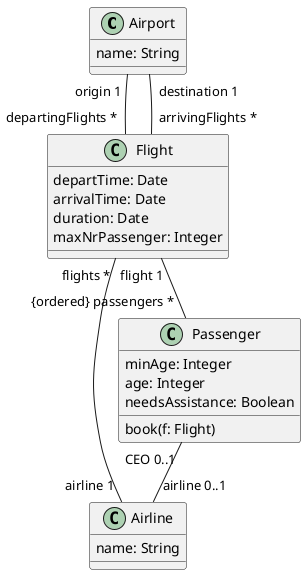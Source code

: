 @startuml Airport

' classes '
class Airport{
    name: String
}

class Flight{
    departTime: Date
    arrivalTime: Date
    duration: Date
    maxNrPassenger: Integer
}

class Airline{
    name: String
}

class Passenger{
    minAge: Integer
    age: Integer
    needsAssistance: Boolean
    book(f: Flight)
}

' associations '
Airport "origin 1" -- "departingFlights *" Flight

Airport "destination 1" -- "arrivingFlights *" Flight

Flight "flights *" -- "airline 1" Airline

Flight "flight 1" -- "{ordered} passengers *" Passenger

Passenger "CEO 0..1" -- "airline 0..1" Airline

@enduml